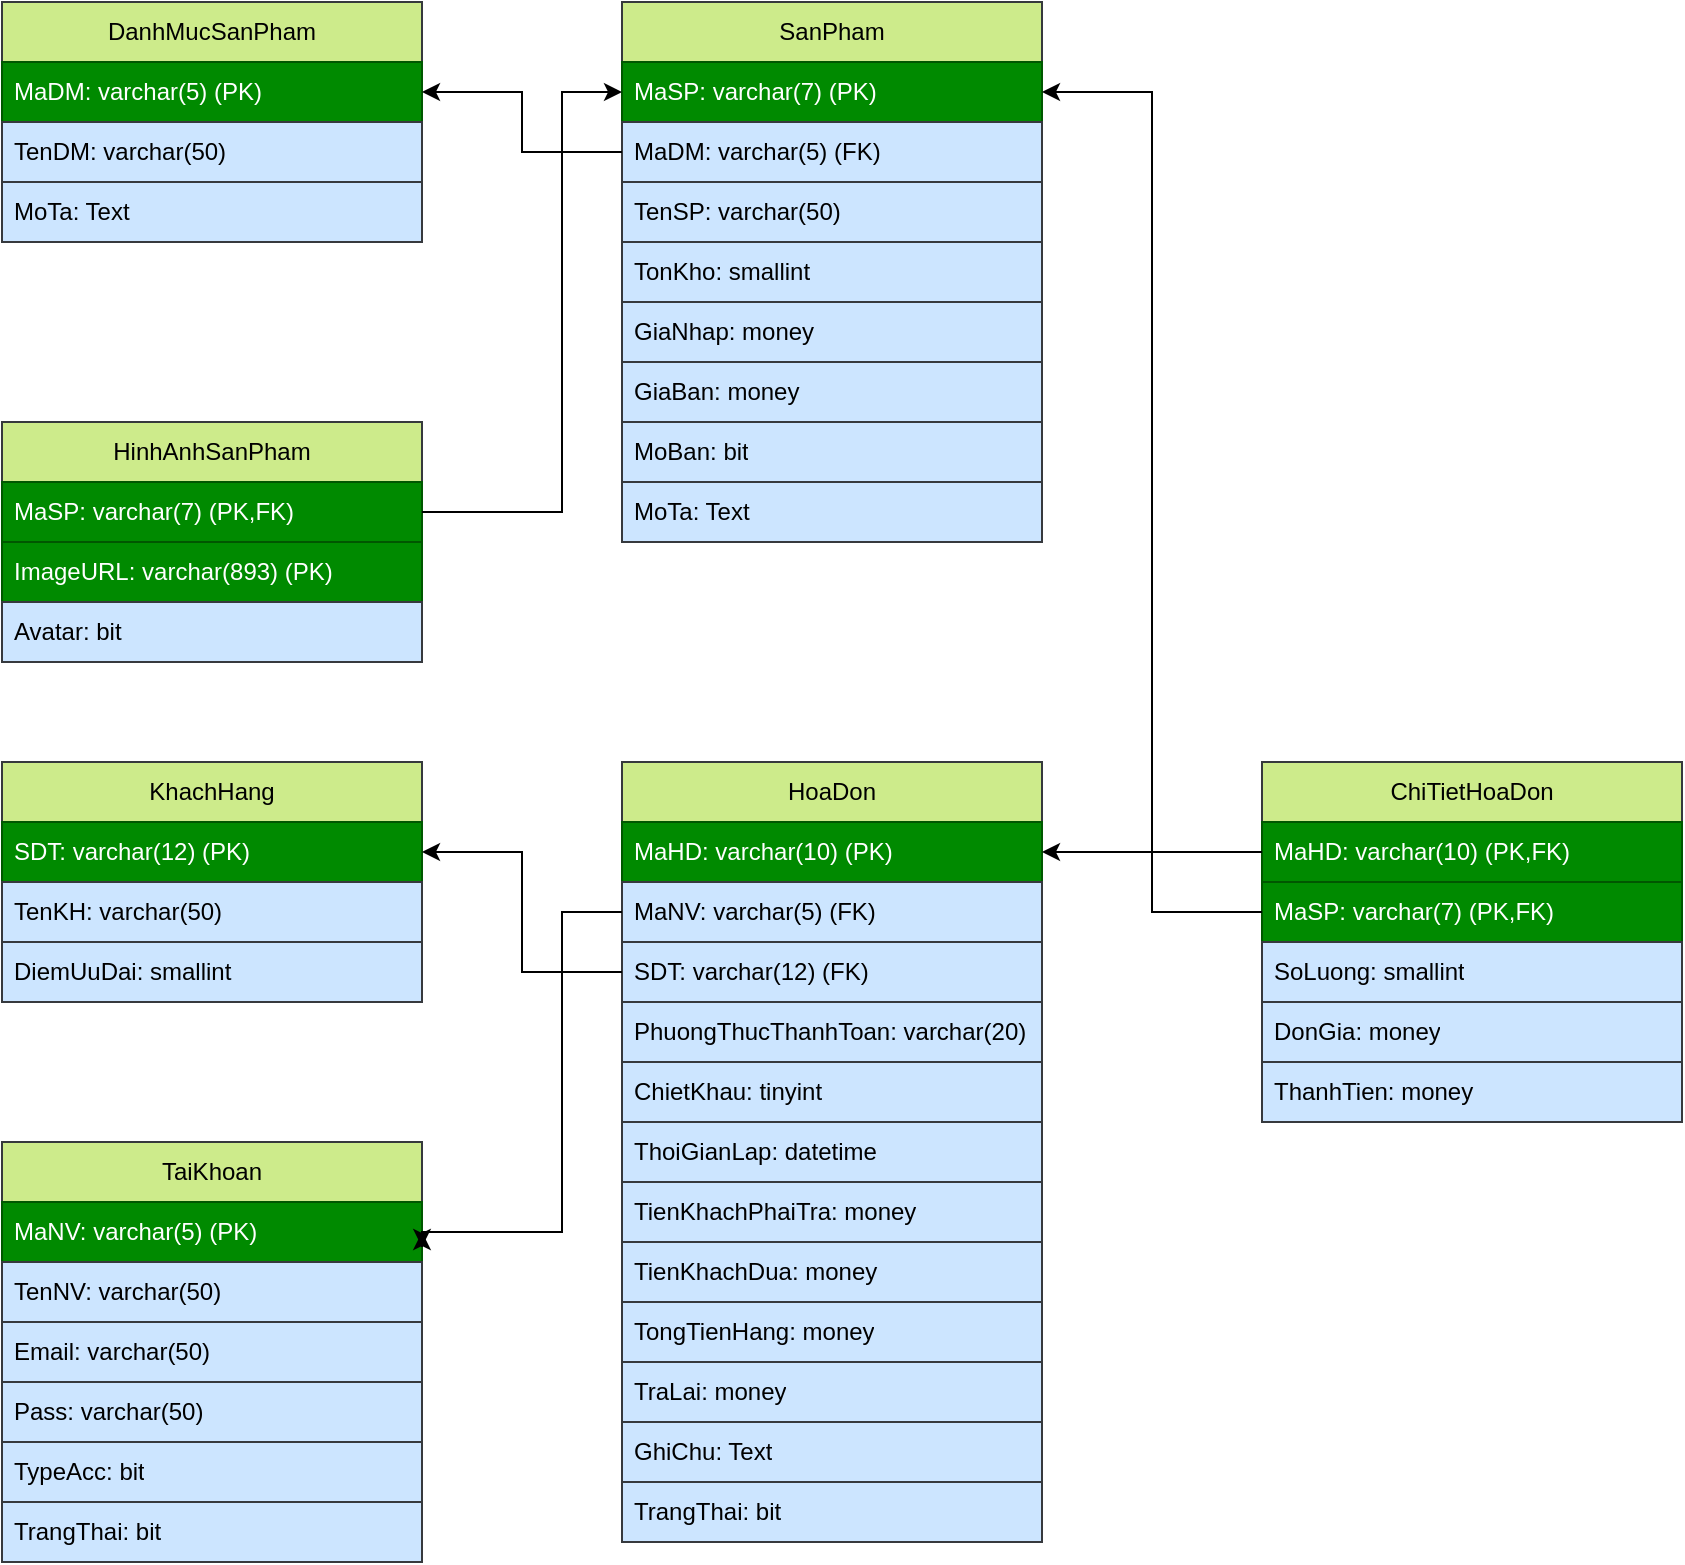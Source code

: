 <mxfile version="24.2.8" type="github">
  <diagram name="Page-1" id="WA5ubFRTKD3QvkJJHdfj">
    <mxGraphModel dx="954" dy="1747" grid="1" gridSize="10" guides="1" tooltips="1" connect="1" arrows="1" fold="1" page="1" pageScale="1" pageWidth="850" pageHeight="1100" math="0" shadow="0">
      <root>
        <mxCell id="0" />
        <mxCell id="1" parent="0" />
        <mxCell id="VPe-4zBBqvTvoNfRuDdH-1" value="HoaDon" style="swimlane;fontStyle=0;childLayout=stackLayout;horizontal=1;startSize=30;horizontalStack=0;resizeParent=1;resizeParentMax=0;resizeLast=0;collapsible=1;marginBottom=0;whiteSpace=wrap;html=1;fillColor=#cdeb8b;strokeColor=#36393d;" parent="1" vertex="1">
          <mxGeometry x="310" y="260" width="210" height="390" as="geometry" />
        </mxCell>
        <mxCell id="VPe-4zBBqvTvoNfRuDdH-2" value="MaHD: varchar(10) (PK)" style="text;strokeColor=#005700;fillColor=#008a00;align=left;verticalAlign=middle;spacingLeft=4;spacingRight=4;overflow=hidden;points=[[0,0.5],[1,0.5]];portConstraint=eastwest;rotatable=0;whiteSpace=wrap;html=1;fontColor=#ffffff;" parent="VPe-4zBBqvTvoNfRuDdH-1" vertex="1">
          <mxGeometry y="30" width="210" height="30" as="geometry" />
        </mxCell>
        <mxCell id="VPe-4zBBqvTvoNfRuDdH-7" value="MaNV: varchar(5) (FK)" style="text;strokeColor=#36393d;fillColor=#cce5ff;align=left;verticalAlign=middle;spacingLeft=4;spacingRight=4;overflow=hidden;points=[[0,0.5],[1,0.5]];portConstraint=eastwest;rotatable=0;whiteSpace=wrap;html=1;" parent="VPe-4zBBqvTvoNfRuDdH-1" vertex="1">
          <mxGeometry y="60" width="210" height="30" as="geometry" />
        </mxCell>
        <mxCell id="VPe-4zBBqvTvoNfRuDdH-8" value="SDT: varchar(12) (FK)" style="text;strokeColor=#36393d;fillColor=#cce5ff;align=left;verticalAlign=middle;spacingLeft=4;spacingRight=4;overflow=hidden;points=[[0,0.5],[1,0.5]];portConstraint=eastwest;rotatable=0;whiteSpace=wrap;html=1;" parent="VPe-4zBBqvTvoNfRuDdH-1" vertex="1">
          <mxGeometry y="90" width="210" height="30" as="geometry" />
        </mxCell>
        <mxCell id="VPe-4zBBqvTvoNfRuDdH-3" value="PhuongThucThanhToan: varchar(20)" style="text;strokeColor=#36393d;fillColor=#cce5ff;align=left;verticalAlign=middle;spacingLeft=4;spacingRight=4;overflow=hidden;points=[[0,0.5],[1,0.5]];portConstraint=eastwest;rotatable=0;whiteSpace=wrap;html=1;" parent="VPe-4zBBqvTvoNfRuDdH-1" vertex="1">
          <mxGeometry y="120" width="210" height="30" as="geometry" />
        </mxCell>
        <mxCell id="VPe-4zBBqvTvoNfRuDdH-5" value="ChietKhau: tinyint" style="text;strokeColor=#36393d;fillColor=#cce5ff;align=left;verticalAlign=middle;spacingLeft=4;spacingRight=4;overflow=hidden;points=[[0,0.5],[1,0.5]];portConstraint=eastwest;rotatable=0;whiteSpace=wrap;html=1;" parent="VPe-4zBBqvTvoNfRuDdH-1" vertex="1">
          <mxGeometry y="150" width="210" height="30" as="geometry" />
        </mxCell>
        <mxCell id="VPe-4zBBqvTvoNfRuDdH-6" value="ThoiGianLap: datetime" style="text;strokeColor=#36393d;fillColor=#cce5ff;align=left;verticalAlign=middle;spacingLeft=4;spacingRight=4;overflow=hidden;points=[[0,0.5],[1,0.5]];portConstraint=eastwest;rotatable=0;whiteSpace=wrap;html=1;" parent="VPe-4zBBqvTvoNfRuDdH-1" vertex="1">
          <mxGeometry y="180" width="210" height="30" as="geometry" />
        </mxCell>
        <mxCell id="VPe-4zBBqvTvoNfRuDdH-10" value="TienKhachPhaiTra: money" style="text;strokeColor=#36393d;fillColor=#cce5ff;align=left;verticalAlign=middle;spacingLeft=4;spacingRight=4;overflow=hidden;points=[[0,0.5],[1,0.5]];portConstraint=eastwest;rotatable=0;whiteSpace=wrap;html=1;" parent="VPe-4zBBqvTvoNfRuDdH-1" vertex="1">
          <mxGeometry y="210" width="210" height="30" as="geometry" />
        </mxCell>
        <mxCell id="VPe-4zBBqvTvoNfRuDdH-9" value="TienKhachDua: money" style="text;strokeColor=#36393d;fillColor=#cce5ff;align=left;verticalAlign=middle;spacingLeft=4;spacingRight=4;overflow=hidden;points=[[0,0.5],[1,0.5]];portConstraint=eastwest;rotatable=0;whiteSpace=wrap;html=1;" parent="VPe-4zBBqvTvoNfRuDdH-1" vertex="1">
          <mxGeometry y="240" width="210" height="30" as="geometry" />
        </mxCell>
        <mxCell id="VPe-4zBBqvTvoNfRuDdH-11" value="TongTienHang: money" style="text;strokeColor=#36393d;fillColor=#cce5ff;align=left;verticalAlign=middle;spacingLeft=4;spacingRight=4;overflow=hidden;points=[[0,0.5],[1,0.5]];portConstraint=eastwest;rotatable=0;whiteSpace=wrap;html=1;" parent="VPe-4zBBqvTvoNfRuDdH-1" vertex="1">
          <mxGeometry y="270" width="210" height="30" as="geometry" />
        </mxCell>
        <mxCell id="VPe-4zBBqvTvoNfRuDdH-4" value="TraLai: money" style="text;strokeColor=#36393d;fillColor=#cce5ff;align=left;verticalAlign=middle;spacingLeft=4;spacingRight=4;overflow=hidden;points=[[0,0.5],[1,0.5]];portConstraint=eastwest;rotatable=0;whiteSpace=wrap;html=1;" parent="VPe-4zBBqvTvoNfRuDdH-1" vertex="1">
          <mxGeometry y="300" width="210" height="30" as="geometry" />
        </mxCell>
        <mxCell id="WGkT2t9wvVxW1ktAEM02-12" value="GhiChu: Text" style="text;strokeColor=#36393d;fillColor=#cce5ff;align=left;verticalAlign=middle;spacingLeft=4;spacingRight=4;overflow=hidden;points=[[0,0.5],[1,0.5]];portConstraint=eastwest;rotatable=0;whiteSpace=wrap;html=1;" parent="VPe-4zBBqvTvoNfRuDdH-1" vertex="1">
          <mxGeometry y="330" width="210" height="30" as="geometry" />
        </mxCell>
        <mxCell id="LSD2ukYUsBp8Bw5OIZhG-2" value="TrangThai: bit" style="text;strokeColor=#36393d;fillColor=#cce5ff;align=left;verticalAlign=middle;spacingLeft=4;spacingRight=4;overflow=hidden;points=[[0,0.5],[1,0.5]];portConstraint=eastwest;rotatable=0;whiteSpace=wrap;html=1;" vertex="1" parent="VPe-4zBBqvTvoNfRuDdH-1">
          <mxGeometry y="360" width="210" height="30" as="geometry" />
        </mxCell>
        <mxCell id="VPe-4zBBqvTvoNfRuDdH-12" value="ChiTietHoaDon" style="swimlane;fontStyle=0;childLayout=stackLayout;horizontal=1;startSize=30;horizontalStack=0;resizeParent=1;resizeParentMax=0;resizeLast=0;collapsible=1;marginBottom=0;whiteSpace=wrap;html=1;fillColor=#cdeb8b;strokeColor=#36393d;" parent="1" vertex="1">
          <mxGeometry x="630" y="260" width="210" height="180" as="geometry" />
        </mxCell>
        <mxCell id="VPe-4zBBqvTvoNfRuDdH-13" value="MaHD: varchar(10) (PK,FK)" style="text;strokeColor=#005700;fillColor=#008a00;align=left;verticalAlign=middle;spacingLeft=4;spacingRight=4;overflow=hidden;points=[[0,0.5],[1,0.5]];portConstraint=eastwest;rotatable=0;whiteSpace=wrap;html=1;fontColor=#ffffff;" parent="VPe-4zBBqvTvoNfRuDdH-12" vertex="1">
          <mxGeometry y="30" width="210" height="30" as="geometry" />
        </mxCell>
        <mxCell id="VPe-4zBBqvTvoNfRuDdH-14" value="MaSP: varchar(7) (PK,FK)" style="text;strokeColor=#005700;fillColor=#008a00;align=left;verticalAlign=middle;spacingLeft=4;spacingRight=4;overflow=hidden;points=[[0,0.5],[1,0.5]];portConstraint=eastwest;rotatable=0;whiteSpace=wrap;html=1;fontColor=#ffffff;" parent="VPe-4zBBqvTvoNfRuDdH-12" vertex="1">
          <mxGeometry y="60" width="210" height="30" as="geometry" />
        </mxCell>
        <mxCell id="VPe-4zBBqvTvoNfRuDdH-15" value="SoLuong: smallint" style="text;strokeColor=#36393d;fillColor=#cce5ff;align=left;verticalAlign=middle;spacingLeft=4;spacingRight=4;overflow=hidden;points=[[0,0.5],[1,0.5]];portConstraint=eastwest;rotatable=0;whiteSpace=wrap;html=1;" parent="VPe-4zBBqvTvoNfRuDdH-12" vertex="1">
          <mxGeometry y="90" width="210" height="30" as="geometry" />
        </mxCell>
        <mxCell id="VPe-4zBBqvTvoNfRuDdH-16" value="DonGia: money" style="text;strokeColor=#36393d;fillColor=#cce5ff;align=left;verticalAlign=middle;spacingLeft=4;spacingRight=4;overflow=hidden;points=[[0,0.5],[1,0.5]];portConstraint=eastwest;rotatable=0;whiteSpace=wrap;html=1;" parent="VPe-4zBBqvTvoNfRuDdH-12" vertex="1">
          <mxGeometry y="120" width="210" height="30" as="geometry" />
        </mxCell>
        <mxCell id="VPe-4zBBqvTvoNfRuDdH-17" value="ThanhTien: money" style="text;strokeColor=#36393d;fillColor=#cce5ff;align=left;verticalAlign=middle;spacingLeft=4;spacingRight=4;overflow=hidden;points=[[0,0.5],[1,0.5]];portConstraint=eastwest;rotatable=0;whiteSpace=wrap;html=1;" parent="VPe-4zBBqvTvoNfRuDdH-12" vertex="1">
          <mxGeometry y="150" width="210" height="30" as="geometry" />
        </mxCell>
        <mxCell id="VPe-4zBBqvTvoNfRuDdH-23" style="edgeStyle=orthogonalEdgeStyle;rounded=0;orthogonalLoop=1;jettySize=auto;html=1;exitX=0;exitY=0.5;exitDx=0;exitDy=0;entryX=1;entryY=0.5;entryDx=0;entryDy=0;" parent="1" source="VPe-4zBBqvTvoNfRuDdH-13" target="VPe-4zBBqvTvoNfRuDdH-2" edge="1">
          <mxGeometry relative="1" as="geometry" />
        </mxCell>
        <mxCell id="VPe-4zBBqvTvoNfRuDdH-24" value="KhachHang" style="swimlane;fontStyle=0;childLayout=stackLayout;horizontal=1;startSize=30;horizontalStack=0;resizeParent=1;resizeParentMax=0;resizeLast=0;collapsible=1;marginBottom=0;whiteSpace=wrap;html=1;fillColor=#cdeb8b;strokeColor=#36393d;" parent="1" vertex="1">
          <mxGeometry y="260" width="210" height="120" as="geometry" />
        </mxCell>
        <mxCell id="VPe-4zBBqvTvoNfRuDdH-25" value="SDT: varchar(12) (PK)" style="text;strokeColor=#005700;fillColor=#008a00;align=left;verticalAlign=middle;spacingLeft=4;spacingRight=4;overflow=hidden;points=[[0,0.5],[1,0.5]];portConstraint=eastwest;rotatable=0;whiteSpace=wrap;html=1;fontColor=#ffffff;" parent="VPe-4zBBqvTvoNfRuDdH-24" vertex="1">
          <mxGeometry y="30" width="210" height="30" as="geometry" />
        </mxCell>
        <mxCell id="VPe-4zBBqvTvoNfRuDdH-26" value="TenKH: varchar(50)" style="text;strokeColor=#36393d;fillColor=#cce5ff;align=left;verticalAlign=middle;spacingLeft=4;spacingRight=4;overflow=hidden;points=[[0,0.5],[1,0.5]];portConstraint=eastwest;rotatable=0;whiteSpace=wrap;html=1;" parent="VPe-4zBBqvTvoNfRuDdH-24" vertex="1">
          <mxGeometry y="60" width="210" height="30" as="geometry" />
        </mxCell>
        <mxCell id="VPe-4zBBqvTvoNfRuDdH-27" value="DiemUuDai: smallint" style="text;strokeColor=#36393d;fillColor=#cce5ff;align=left;verticalAlign=middle;spacingLeft=4;spacingRight=4;overflow=hidden;points=[[0,0.5],[1,0.5]];portConstraint=eastwest;rotatable=0;whiteSpace=wrap;html=1;" parent="VPe-4zBBqvTvoNfRuDdH-24" vertex="1">
          <mxGeometry y="90" width="210" height="30" as="geometry" />
        </mxCell>
        <mxCell id="VPe-4zBBqvTvoNfRuDdH-31" value="SanPham" style="swimlane;fontStyle=0;childLayout=stackLayout;horizontal=1;startSize=30;horizontalStack=0;resizeParent=1;resizeParentMax=0;resizeLast=0;collapsible=1;marginBottom=0;whiteSpace=wrap;html=1;fillColor=#cdeb8b;strokeColor=#36393d;" parent="1" vertex="1">
          <mxGeometry x="310" y="-120" width="210" height="270" as="geometry" />
        </mxCell>
        <mxCell id="VPe-4zBBqvTvoNfRuDdH-32" value="MaSP: varchar(7) (PK)" style="text;strokeColor=#005700;fillColor=#008a00;align=left;verticalAlign=middle;spacingLeft=4;spacingRight=4;overflow=hidden;points=[[0,0.5],[1,0.5]];portConstraint=eastwest;rotatable=0;whiteSpace=wrap;html=1;fontColor=#ffffff;" parent="VPe-4zBBqvTvoNfRuDdH-31" vertex="1">
          <mxGeometry y="30" width="210" height="30" as="geometry" />
        </mxCell>
        <mxCell id="VPe-4zBBqvTvoNfRuDdH-53" value="MaDM: varchar(5) (FK)" style="text;strokeColor=#36393d;fillColor=#cce5ff;align=left;verticalAlign=middle;spacingLeft=4;spacingRight=4;overflow=hidden;points=[[0,0.5],[1,0.5]];portConstraint=eastwest;rotatable=0;whiteSpace=wrap;html=1;" parent="VPe-4zBBqvTvoNfRuDdH-31" vertex="1">
          <mxGeometry y="60" width="210" height="30" as="geometry" />
        </mxCell>
        <mxCell id="VPe-4zBBqvTvoNfRuDdH-57" value="TenSP: varchar(50)" style="text;strokeColor=#36393d;fillColor=#cce5ff;align=left;verticalAlign=middle;spacingLeft=4;spacingRight=4;overflow=hidden;points=[[0,0.5],[1,0.5]];portConstraint=eastwest;rotatable=0;whiteSpace=wrap;html=1;" parent="VPe-4zBBqvTvoNfRuDdH-31" vertex="1">
          <mxGeometry y="90" width="210" height="30" as="geometry" />
        </mxCell>
        <mxCell id="VPe-4zBBqvTvoNfRuDdH-36" value="TonKho: smallint" style="text;strokeColor=#36393d;fillColor=#cce5ff;align=left;verticalAlign=middle;spacingLeft=4;spacingRight=4;overflow=hidden;points=[[0,0.5],[1,0.5]];portConstraint=eastwest;rotatable=0;whiteSpace=wrap;html=1;" parent="VPe-4zBBqvTvoNfRuDdH-31" vertex="1">
          <mxGeometry y="120" width="210" height="30" as="geometry" />
        </mxCell>
        <mxCell id="VPe-4zBBqvTvoNfRuDdH-55" value="GiaNhap: money" style="text;strokeColor=#36393d;fillColor=#cce5ff;align=left;verticalAlign=middle;spacingLeft=4;spacingRight=4;overflow=hidden;points=[[0,0.5],[1,0.5]];portConstraint=eastwest;rotatable=0;whiteSpace=wrap;html=1;" parent="VPe-4zBBqvTvoNfRuDdH-31" vertex="1">
          <mxGeometry y="150" width="210" height="30" as="geometry" />
        </mxCell>
        <mxCell id="VPe-4zBBqvTvoNfRuDdH-56" value="GiaBan: money" style="text;strokeColor=#36393d;fillColor=#cce5ff;align=left;verticalAlign=middle;spacingLeft=4;spacingRight=4;overflow=hidden;points=[[0,0.5],[1,0.5]];portConstraint=eastwest;rotatable=0;whiteSpace=wrap;html=1;" parent="VPe-4zBBqvTvoNfRuDdH-31" vertex="1">
          <mxGeometry y="180" width="210" height="30" as="geometry" />
        </mxCell>
        <mxCell id="VPe-4zBBqvTvoNfRuDdH-58" value="MoBan: bit&lt;span style=&quot;caret-color: rgba(0, 0, 0, 0); color: rgba(0, 0, 0, 0); font-family: monospace; font-size: 0px; white-space: nowrap;&quot;&gt;%3CmxGraphModel%3E%3Croot%3E%3CmxCell%20id%3D%220%22%2F%3E%3CmxCell%20id%3D%221%22%20parent%3D%220%22%2F%3E%3CmxCell%20id%3D%222%22%20value%3D%22GiaNhap%3A%20float%22%20style%3D%22text%3BstrokeColor%3D%2336393d%3BfillColor%3D%23cce5ff%3Balign%3Dleft%3BverticalAlign%3Dmiddle%3BspacingLeft%3D4%3BspacingRight%3D4%3Boverflow%3Dhidden%3Bpoints%3D%5B%5B0%2C0.5%5D%2C%5B1%2C0.5%5D%5D%3BportConstraint%3Deastwest%3Brotatable%3D0%3BwhiteSpace%3Dwrap%3Bhtml%3D1%3B%22%20vertex%3D%221%22%20parent%3D%221%22%3E%3CmxGeometry%20x%3D%22310%22%20y%3D%22120%22%20width%3D%22210%22%20height%3D%2230%22%20as%3D%22geometry%22%2F%3E%3C%2FmxCell%3E%3C%2Froot%3E%3C%2FmxGraphMode&lt;/span&gt;" style="text;strokeColor=#36393d;fillColor=#cce5ff;align=left;verticalAlign=middle;spacingLeft=4;spacingRight=4;overflow=hidden;points=[[0,0.5],[1,0.5]];portConstraint=eastwest;rotatable=0;whiteSpace=wrap;html=1;" parent="VPe-4zBBqvTvoNfRuDdH-31" vertex="1">
          <mxGeometry y="210" width="210" height="30" as="geometry" />
        </mxCell>
        <mxCell id="VPe-4zBBqvTvoNfRuDdH-61" value="MoTa: Text" style="text;strokeColor=#36393d;fillColor=#cce5ff;align=left;verticalAlign=middle;spacingLeft=4;spacingRight=4;overflow=hidden;points=[[0,0.5],[1,0.5]];portConstraint=eastwest;rotatable=0;whiteSpace=wrap;html=1;" parent="VPe-4zBBqvTvoNfRuDdH-31" vertex="1">
          <mxGeometry y="240" width="210" height="30" as="geometry" />
        </mxCell>
        <mxCell id="VPe-4zBBqvTvoNfRuDdH-38" style="edgeStyle=orthogonalEdgeStyle;rounded=0;orthogonalLoop=1;jettySize=auto;html=1;exitX=0;exitY=0.5;exitDx=0;exitDy=0;entryX=1;entryY=0.5;entryDx=0;entryDy=0;" parent="1" source="VPe-4zBBqvTvoNfRuDdH-8" target="VPe-4zBBqvTvoNfRuDdH-25" edge="1">
          <mxGeometry relative="1" as="geometry" />
        </mxCell>
        <mxCell id="VPe-4zBBqvTvoNfRuDdH-39" value="TaiKhoan" style="swimlane;fontStyle=0;childLayout=stackLayout;horizontal=1;startSize=30;horizontalStack=0;resizeParent=1;resizeParentMax=0;resizeLast=0;collapsible=1;marginBottom=0;whiteSpace=wrap;html=1;fillColor=#cdeb8b;strokeColor=#36393d;" parent="1" vertex="1">
          <mxGeometry y="450" width="210" height="210" as="geometry" />
        </mxCell>
        <mxCell id="VPe-4zBBqvTvoNfRuDdH-40" value="MaNV: varchar(5) (PK)" style="text;strokeColor=#005700;fillColor=#008a00;align=left;verticalAlign=middle;spacingLeft=4;spacingRight=4;overflow=hidden;points=[[0,0.5],[1,0.5]];portConstraint=eastwest;rotatable=0;whiteSpace=wrap;html=1;fontColor=#ffffff;" parent="VPe-4zBBqvTvoNfRuDdH-39" vertex="1">
          <mxGeometry y="30" width="210" height="30" as="geometry" />
        </mxCell>
        <mxCell id="LSD2ukYUsBp8Bw5OIZhG-1" value="TenNV: varchar(50)" style="text;strokeColor=#36393d;fillColor=#cce5ff;align=left;verticalAlign=middle;spacingLeft=4;spacingRight=4;overflow=hidden;points=[[0,0.5],[1,0.5]];portConstraint=eastwest;rotatable=0;whiteSpace=wrap;html=1;" vertex="1" parent="VPe-4zBBqvTvoNfRuDdH-39">
          <mxGeometry y="60" width="210" height="30" as="geometry" />
        </mxCell>
        <mxCell id="VPe-4zBBqvTvoNfRuDdH-41" value="Email: varchar(50)" style="text;strokeColor=#36393d;fillColor=#cce5ff;align=left;verticalAlign=middle;spacingLeft=4;spacingRight=4;overflow=hidden;points=[[0,0.5],[1,0.5]];portConstraint=eastwest;rotatable=0;whiteSpace=wrap;html=1;" parent="VPe-4zBBqvTvoNfRuDdH-39" vertex="1">
          <mxGeometry y="90" width="210" height="30" as="geometry" />
        </mxCell>
        <mxCell id="VPe-4zBBqvTvoNfRuDdH-42" value="Pass: varchar(50)" style="text;strokeColor=#36393d;fillColor=#cce5ff;align=left;verticalAlign=middle;spacingLeft=4;spacingRight=4;overflow=hidden;points=[[0,0.5],[1,0.5]];portConstraint=eastwest;rotatable=0;whiteSpace=wrap;html=1;" parent="VPe-4zBBqvTvoNfRuDdH-39" vertex="1">
          <mxGeometry y="120" width="210" height="30" as="geometry" />
        </mxCell>
        <mxCell id="VPe-4zBBqvTvoNfRuDdH-43" value="TypeAcc: bit" style="text;strokeColor=#36393d;fillColor=#cce5ff;align=left;verticalAlign=middle;spacingLeft=4;spacingRight=4;overflow=hidden;points=[[0,0.5],[1,0.5]];portConstraint=eastwest;rotatable=0;whiteSpace=wrap;html=1;" parent="VPe-4zBBqvTvoNfRuDdH-39" vertex="1">
          <mxGeometry y="150" width="210" height="30" as="geometry" />
        </mxCell>
        <mxCell id="VPe-4zBBqvTvoNfRuDdH-44" value="TrangThai: bit" style="text;strokeColor=#36393d;fillColor=#cce5ff;align=left;verticalAlign=middle;spacingLeft=4;spacingRight=4;overflow=hidden;points=[[0,0.5],[1,0.5]];portConstraint=eastwest;rotatable=0;whiteSpace=wrap;html=1;" parent="VPe-4zBBqvTvoNfRuDdH-39" vertex="1">
          <mxGeometry y="180" width="210" height="30" as="geometry" />
        </mxCell>
        <mxCell id="VPe-4zBBqvTvoNfRuDdH-45" style="edgeStyle=orthogonalEdgeStyle;rounded=0;orthogonalLoop=1;jettySize=auto;html=1;exitX=1;exitY=0.25;exitDx=0;exitDy=0;entryX=1;entryY=0.5;entryDx=0;entryDy=0;" parent="VPe-4zBBqvTvoNfRuDdH-39" source="VPe-4zBBqvTvoNfRuDdH-39" target="VPe-4zBBqvTvoNfRuDdH-40" edge="1">
          <mxGeometry relative="1" as="geometry" />
        </mxCell>
        <mxCell id="VPe-4zBBqvTvoNfRuDdH-46" style="edgeStyle=orthogonalEdgeStyle;rounded=0;orthogonalLoop=1;jettySize=auto;html=1;exitX=0;exitY=0.5;exitDx=0;exitDy=0;entryX=1;entryY=0.25;entryDx=0;entryDy=0;" parent="1" source="VPe-4zBBqvTvoNfRuDdH-7" target="VPe-4zBBqvTvoNfRuDdH-39" edge="1">
          <mxGeometry relative="1" as="geometry">
            <mxPoint x="270" y="550" as="targetPoint" />
            <Array as="points">
              <mxPoint x="280" y="335" />
              <mxPoint x="280" y="495" />
            </Array>
          </mxGeometry>
        </mxCell>
        <mxCell id="VPe-4zBBqvTvoNfRuDdH-47" value="DanhMucSanPham" style="swimlane;fontStyle=0;childLayout=stackLayout;horizontal=1;startSize=30;horizontalStack=0;resizeParent=1;resizeParentMax=0;resizeLast=0;collapsible=1;marginBottom=0;whiteSpace=wrap;html=1;fillColor=#cdeb8b;strokeColor=#36393d;" parent="1" vertex="1">
          <mxGeometry y="-120" width="210" height="120" as="geometry" />
        </mxCell>
        <mxCell id="VPe-4zBBqvTvoNfRuDdH-48" value="MaDM: varchar(5) (PK)" style="text;strokeColor=#005700;fillColor=#008a00;align=left;verticalAlign=middle;spacingLeft=4;spacingRight=4;overflow=hidden;points=[[0,0.5],[1,0.5]];portConstraint=eastwest;rotatable=0;whiteSpace=wrap;html=1;fontColor=#ffffff;" parent="VPe-4zBBqvTvoNfRuDdH-47" vertex="1">
          <mxGeometry y="30" width="210" height="30" as="geometry" />
        </mxCell>
        <mxCell id="VPe-4zBBqvTvoNfRuDdH-49" value="TenDM: varchar(50)" style="text;strokeColor=#36393d;fillColor=#cce5ff;align=left;verticalAlign=middle;spacingLeft=4;spacingRight=4;overflow=hidden;points=[[0,0.5],[1,0.5]];portConstraint=eastwest;rotatable=0;whiteSpace=wrap;html=1;" parent="VPe-4zBBqvTvoNfRuDdH-47" vertex="1">
          <mxGeometry y="60" width="210" height="30" as="geometry" />
        </mxCell>
        <mxCell id="VPe-4zBBqvTvoNfRuDdH-50" value="MoTa: Text" style="text;strokeColor=#36393d;fillColor=#cce5ff;align=left;verticalAlign=middle;spacingLeft=4;spacingRight=4;overflow=hidden;points=[[0,0.5],[1,0.5]];portConstraint=eastwest;rotatable=0;whiteSpace=wrap;html=1;" parent="VPe-4zBBqvTvoNfRuDdH-47" vertex="1">
          <mxGeometry y="90" width="210" height="30" as="geometry" />
        </mxCell>
        <mxCell id="VPe-4zBBqvTvoNfRuDdH-60" style="edgeStyle=orthogonalEdgeStyle;rounded=0;orthogonalLoop=1;jettySize=auto;html=1;exitX=0;exitY=0.5;exitDx=0;exitDy=0;entryX=1;entryY=0.5;entryDx=0;entryDy=0;" parent="1" source="VPe-4zBBqvTvoNfRuDdH-14" target="VPe-4zBBqvTvoNfRuDdH-32" edge="1">
          <mxGeometry relative="1" as="geometry" />
        </mxCell>
        <mxCell id="VPe-4zBBqvTvoNfRuDdH-63" style="edgeStyle=orthogonalEdgeStyle;rounded=0;orthogonalLoop=1;jettySize=auto;html=1;exitX=0;exitY=0.5;exitDx=0;exitDy=0;entryX=1;entryY=0.5;entryDx=0;entryDy=0;" parent="1" source="VPe-4zBBqvTvoNfRuDdH-53" target="VPe-4zBBqvTvoNfRuDdH-48" edge="1">
          <mxGeometry relative="1" as="geometry" />
        </mxCell>
        <mxCell id="WGkT2t9wvVxW1ktAEM02-5" value="HinhAnhSanPham" style="swimlane;fontStyle=0;childLayout=stackLayout;horizontal=1;startSize=30;horizontalStack=0;resizeParent=1;resizeParentMax=0;resizeLast=0;collapsible=1;marginBottom=0;whiteSpace=wrap;html=1;fillColor=#cdeb8b;strokeColor=#36393d;" parent="1" vertex="1">
          <mxGeometry y="90" width="210" height="120" as="geometry" />
        </mxCell>
        <mxCell id="WGkT2t9wvVxW1ktAEM02-6" value="MaSP: varchar(7) (PK,FK)" style="text;strokeColor=#005700;fillColor=#008a00;align=left;verticalAlign=middle;spacingLeft=4;spacingRight=4;overflow=hidden;points=[[0,0.5],[1,0.5]];portConstraint=eastwest;rotatable=0;whiteSpace=wrap;html=1;fontColor=#ffffff;" parent="WGkT2t9wvVxW1ktAEM02-5" vertex="1">
          <mxGeometry y="30" width="210" height="30" as="geometry" />
        </mxCell>
        <mxCell id="WGkT2t9wvVxW1ktAEM02-9" value="ImageURL: varchar(893) (PK)" style="text;strokeColor=#005700;fillColor=#008a00;align=left;verticalAlign=middle;spacingLeft=4;spacingRight=4;overflow=hidden;points=[[0,0.5],[1,0.5]];portConstraint=eastwest;rotatable=0;whiteSpace=wrap;html=1;fontColor=#ffffff;" parent="WGkT2t9wvVxW1ktAEM02-5" vertex="1">
          <mxGeometry y="60" width="210" height="30" as="geometry" />
        </mxCell>
        <mxCell id="LSD2ukYUsBp8Bw5OIZhG-3" value="Avatar: bit" style="text;strokeColor=#36393d;fillColor=#cce5ff;align=left;verticalAlign=middle;spacingLeft=4;spacingRight=4;overflow=hidden;points=[[0,0.5],[1,0.5]];portConstraint=eastwest;rotatable=0;whiteSpace=wrap;html=1;" vertex="1" parent="WGkT2t9wvVxW1ktAEM02-5">
          <mxGeometry y="90" width="210" height="30" as="geometry" />
        </mxCell>
        <mxCell id="WGkT2t9wvVxW1ktAEM02-11" style="edgeStyle=orthogonalEdgeStyle;rounded=0;orthogonalLoop=1;jettySize=auto;html=1;exitX=1;exitY=0.5;exitDx=0;exitDy=0;entryX=0;entryY=0.5;entryDx=0;entryDy=0;" parent="1" source="WGkT2t9wvVxW1ktAEM02-6" target="VPe-4zBBqvTvoNfRuDdH-32" edge="1">
          <mxGeometry relative="1" as="geometry">
            <Array as="points">
              <mxPoint x="280" y="135" />
              <mxPoint x="280" y="-75" />
            </Array>
          </mxGeometry>
        </mxCell>
      </root>
    </mxGraphModel>
  </diagram>
</mxfile>
